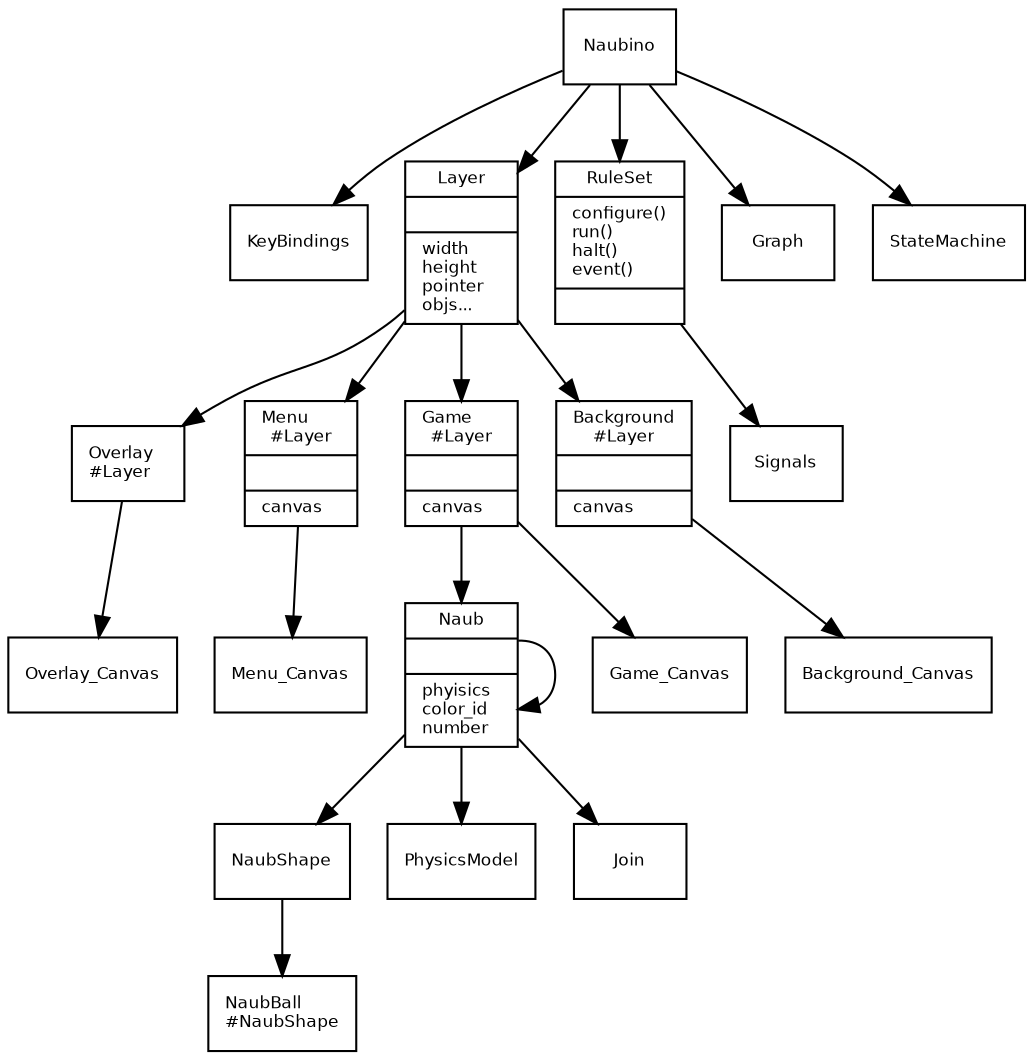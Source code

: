 digraph G {
  fontname = "Bitstream Vera Sans"
  fontsize = 8

  node [fontname = "Bitstream Vera Sans"
    fontsize = 8
    shape = "record"]
  edge [fontname = "Bitstream Vera Sans"
    fontsize = 8
    arrowhead = "normal"
    arrowtail  = "none"
    dir = "both"]

 Naubino [label="{Naubino}"]
 KeyBindings[label="{KeyBindings}"]
 Signals[label="{Signals}"]
 Layer[label="{Layer||width\lheight\lpointer\lobjs\...\l}"]
 RuleSet[label="{RuleSet|configure()\lrun()\lhalt()\levent()\l|}"]

 Overlay[label="{Overlay\l#Layer\l}"]
 Menu [label="{Menu\l#Layer||canvas\l}"]
 Game [label="{Game\l#Layer||canvas\l}"]
 Background[label="{Background\l#Layer||canvas\l}"]

 The_Graph[label="{Graph}"]

 Naub[label="{Naub||phyisics\lcolor_id\lnumber\l}"]
 NaubShape[label="{NaubShape}"]
 NaubBall[label="{NaubBall\l#NaubShape\l}"]

 Physics[label="{PhysicsModel}"]

 Naubino -> RuleSet
 Naubino -> KeyBindings 
 Naubino -> Layer
 Naubino -> StateMachine

 subgraph {
 Layer -> Overlay
 Layer -> Background
 Layer -> Menu
 Layer -> Game
 Naubino -> The_Graph
 }

 RuleSet -> Signals


 Game -> Naub
 Game -> Game_Canvas
 Menu -> Menu_Canvas
 Overlay -> Overlay_Canvas
 Background -> Background_Canvas

 Naub -> NaubShape
 Naub -> Physics 
 Naub -> Join  
 Naub -> Naub  
 NaubShape -> NaubBall

 //NaubShape -> NaubBall[arrowtail = "diamond" ]




}
